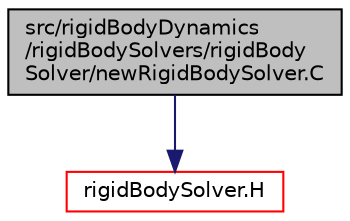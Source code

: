 digraph "src/rigidBodyDynamics/rigidBodySolvers/rigidBodySolver/newRigidBodySolver.C"
{
  bgcolor="transparent";
  edge [fontname="Helvetica",fontsize="10",labelfontname="Helvetica",labelfontsize="10"];
  node [fontname="Helvetica",fontsize="10",shape=record];
  Node1 [label="src/rigidBodyDynamics\l/rigidBodySolvers/rigidBody\lSolver/newRigidBodySolver.C",height=0.2,width=0.4,color="black", fillcolor="grey75", style="filled", fontcolor="black"];
  Node1 -> Node2 [color="midnightblue",fontsize="10",style="solid",fontname="Helvetica"];
  Node2 [label="rigidBodySolver.H",height=0.2,width=0.4,color="red",URL="$a09867.html"];
}
